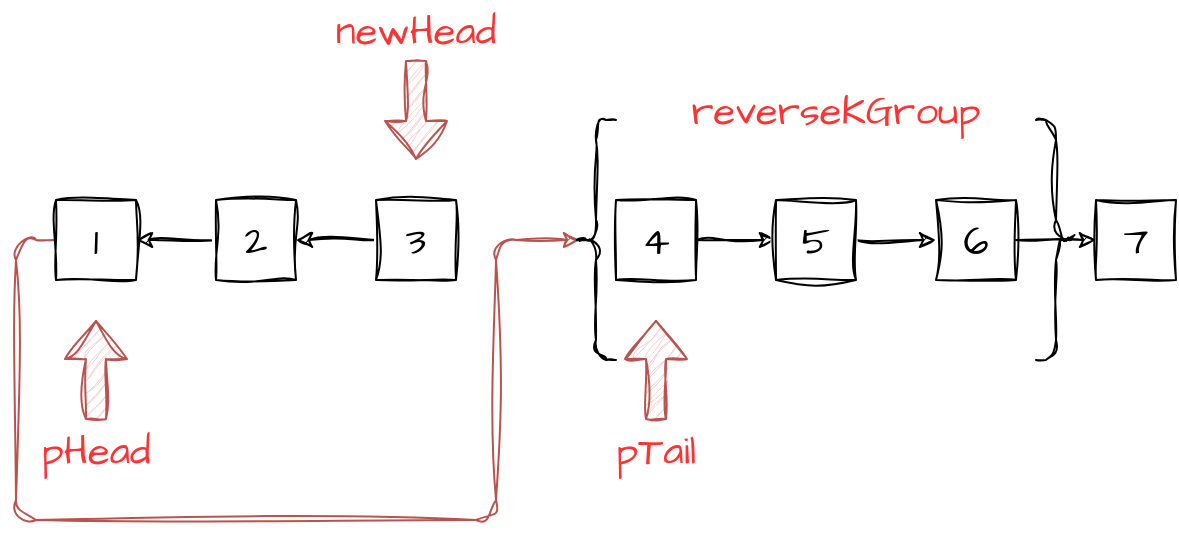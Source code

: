 <mxfile version="21.2.9" type="github">
  <diagram name="第 1 页" id="Vaqggwr5s22QF_AvwrY3">
    <mxGraphModel dx="776" dy="782" grid="1" gridSize="10" guides="1" tooltips="1" connect="1" arrows="1" fold="1" page="1" pageScale="1" pageWidth="827" pageHeight="1169" math="0" shadow="0">
      <root>
        <mxCell id="0" />
        <mxCell id="1" parent="0" />
        <mxCell id="dwpWOy4cd4-Q7Xh__AXE-28" style="edgeStyle=orthogonalEdgeStyle;rounded=1;sketch=1;hachureGap=4;jiggle=2;curveFitting=1;orthogonalLoop=1;jettySize=auto;html=1;exitX=0;exitY=0.5;exitDx=0;exitDy=0;entryX=0.1;entryY=0.5;entryDx=0;entryDy=0;entryPerimeter=0;fontFamily=Architects Daughter;fontSource=https%3A%2F%2Ffonts.googleapis.com%2Fcss%3Ffamily%3DArchitects%2BDaughter;fontSize=16;fillColor=#f8cecc;strokeColor=#b85450;" edge="1" parent="1" source="dwpWOy4cd4-Q7Xh__AXE-1" target="dwpWOy4cd4-Q7Xh__AXE-25">
          <mxGeometry relative="1" as="geometry">
            <Array as="points">
              <mxPoint x="60" y="260" />
              <mxPoint x="60" y="400" />
              <mxPoint x="300" y="400" />
              <mxPoint x="300" y="260" />
            </Array>
          </mxGeometry>
        </mxCell>
        <mxCell id="dwpWOy4cd4-Q7Xh__AXE-1" value="1" style="whiteSpace=wrap;html=1;aspect=fixed;sketch=1;hachureGap=4;jiggle=2;curveFitting=1;fontFamily=Architects Daughter;fontSource=https%3A%2F%2Ffonts.googleapis.com%2Fcss%3Ffamily%3DArchitects%2BDaughter;fontSize=20;" vertex="1" parent="1">
          <mxGeometry x="80" y="240" width="40" height="40" as="geometry" />
        </mxCell>
        <mxCell id="dwpWOy4cd4-Q7Xh__AXE-8" style="edgeStyle=orthogonalEdgeStyle;rounded=0;sketch=1;hachureGap=4;jiggle=2;curveFitting=1;orthogonalLoop=1;jettySize=auto;html=1;exitX=0;exitY=0.5;exitDx=0;exitDy=0;entryX=1;entryY=0.5;entryDx=0;entryDy=0;fontFamily=Architects Daughter;fontSource=https%3A%2F%2Ffonts.googleapis.com%2Fcss%3Ffamily%3DArchitects%2BDaughter;fontSize=16;" edge="1" parent="1" source="dwpWOy4cd4-Q7Xh__AXE-2" target="dwpWOy4cd4-Q7Xh__AXE-1">
          <mxGeometry relative="1" as="geometry" />
        </mxCell>
        <mxCell id="dwpWOy4cd4-Q7Xh__AXE-2" value="2" style="whiteSpace=wrap;html=1;aspect=fixed;sketch=1;hachureGap=4;jiggle=2;curveFitting=1;fontFamily=Architects Daughter;fontSource=https%3A%2F%2Ffonts.googleapis.com%2Fcss%3Ffamily%3DArchitects%2BDaughter;fontSize=20;" vertex="1" parent="1">
          <mxGeometry x="160" y="240" width="40" height="40" as="geometry" />
        </mxCell>
        <mxCell id="dwpWOy4cd4-Q7Xh__AXE-9" style="edgeStyle=orthogonalEdgeStyle;rounded=0;sketch=1;hachureGap=4;jiggle=2;curveFitting=1;orthogonalLoop=1;jettySize=auto;html=1;exitX=0;exitY=0.5;exitDx=0;exitDy=0;entryX=1;entryY=0.5;entryDx=0;entryDy=0;fontFamily=Architects Daughter;fontSource=https%3A%2F%2Ffonts.googleapis.com%2Fcss%3Ffamily%3DArchitects%2BDaughter;fontSize=16;" edge="1" parent="1" source="dwpWOy4cd4-Q7Xh__AXE-3" target="dwpWOy4cd4-Q7Xh__AXE-2">
          <mxGeometry relative="1" as="geometry" />
        </mxCell>
        <mxCell id="dwpWOy4cd4-Q7Xh__AXE-3" value="3" style="whiteSpace=wrap;html=1;aspect=fixed;sketch=1;hachureGap=4;jiggle=2;curveFitting=1;fontFamily=Architects Daughter;fontSource=https%3A%2F%2Ffonts.googleapis.com%2Fcss%3Ffamily%3DArchitects%2BDaughter;fontSize=20;" vertex="1" parent="1">
          <mxGeometry x="240" y="240" width="40" height="40" as="geometry" />
        </mxCell>
        <mxCell id="dwpWOy4cd4-Q7Xh__AXE-22" style="edgeStyle=orthogonalEdgeStyle;rounded=0;sketch=1;hachureGap=4;jiggle=2;curveFitting=1;orthogonalLoop=1;jettySize=auto;html=1;exitX=1;exitY=0.5;exitDx=0;exitDy=0;fontFamily=Architects Daughter;fontSource=https%3A%2F%2Ffonts.googleapis.com%2Fcss%3Ffamily%3DArchitects%2BDaughter;fontSize=16;" edge="1" parent="1" source="dwpWOy4cd4-Q7Xh__AXE-4" target="dwpWOy4cd4-Q7Xh__AXE-5">
          <mxGeometry relative="1" as="geometry" />
        </mxCell>
        <mxCell id="dwpWOy4cd4-Q7Xh__AXE-4" value="4" style="whiteSpace=wrap;html=1;aspect=fixed;sketch=1;hachureGap=4;jiggle=2;curveFitting=1;fontFamily=Architects Daughter;fontSource=https%3A%2F%2Ffonts.googleapis.com%2Fcss%3Ffamily%3DArchitects%2BDaughter;fontSize=20;" vertex="1" parent="1">
          <mxGeometry x="360" y="240" width="40" height="40" as="geometry" />
        </mxCell>
        <mxCell id="dwpWOy4cd4-Q7Xh__AXE-23" style="edgeStyle=orthogonalEdgeStyle;rounded=0;sketch=1;hachureGap=4;jiggle=2;curveFitting=1;orthogonalLoop=1;jettySize=auto;html=1;exitX=1;exitY=0.5;exitDx=0;exitDy=0;fontFamily=Architects Daughter;fontSource=https%3A%2F%2Ffonts.googleapis.com%2Fcss%3Ffamily%3DArchitects%2BDaughter;fontSize=16;" edge="1" parent="1" source="dwpWOy4cd4-Q7Xh__AXE-5" target="dwpWOy4cd4-Q7Xh__AXE-6">
          <mxGeometry relative="1" as="geometry" />
        </mxCell>
        <mxCell id="dwpWOy4cd4-Q7Xh__AXE-5" value="5" style="whiteSpace=wrap;html=1;aspect=fixed;sketch=1;hachureGap=4;jiggle=2;curveFitting=1;fontFamily=Architects Daughter;fontSource=https%3A%2F%2Ffonts.googleapis.com%2Fcss%3Ffamily%3DArchitects%2BDaughter;fontSize=20;" vertex="1" parent="1">
          <mxGeometry x="440" y="240" width="40" height="40" as="geometry" />
        </mxCell>
        <mxCell id="dwpWOy4cd4-Q7Xh__AXE-24" style="edgeStyle=orthogonalEdgeStyle;rounded=0;sketch=1;hachureGap=4;jiggle=2;curveFitting=1;orthogonalLoop=1;jettySize=auto;html=1;exitX=1;exitY=0.5;exitDx=0;exitDy=0;entryX=0;entryY=0.5;entryDx=0;entryDy=0;fontFamily=Architects Daughter;fontSource=https%3A%2F%2Ffonts.googleapis.com%2Fcss%3Ffamily%3DArchitects%2BDaughter;fontSize=16;" edge="1" parent="1" source="dwpWOy4cd4-Q7Xh__AXE-6" target="dwpWOy4cd4-Q7Xh__AXE-7">
          <mxGeometry relative="1" as="geometry" />
        </mxCell>
        <mxCell id="dwpWOy4cd4-Q7Xh__AXE-6" value="6" style="whiteSpace=wrap;html=1;aspect=fixed;sketch=1;hachureGap=4;jiggle=2;curveFitting=1;fontFamily=Architects Daughter;fontSource=https%3A%2F%2Ffonts.googleapis.com%2Fcss%3Ffamily%3DArchitects%2BDaughter;fontSize=20;" vertex="1" parent="1">
          <mxGeometry x="520" y="240" width="40" height="40" as="geometry" />
        </mxCell>
        <mxCell id="dwpWOy4cd4-Q7Xh__AXE-7" value="7" style="whiteSpace=wrap;html=1;aspect=fixed;sketch=1;hachureGap=4;jiggle=2;curveFitting=1;fontFamily=Architects Daughter;fontSource=https%3A%2F%2Ffonts.googleapis.com%2Fcss%3Ffamily%3DArchitects%2BDaughter;fontSize=20;" vertex="1" parent="1">
          <mxGeometry x="600" y="240" width="40" height="40" as="geometry" />
        </mxCell>
        <mxCell id="dwpWOy4cd4-Q7Xh__AXE-15" value="" style="group" vertex="1" connectable="0" parent="1">
          <mxGeometry x="350" y="300" width="60" height="80" as="geometry" />
        </mxCell>
        <mxCell id="dwpWOy4cd4-Q7Xh__AXE-10" value="" style="shape=flexArrow;endArrow=classic;html=1;rounded=0;sketch=1;hachureGap=4;jiggle=2;curveFitting=1;fontFamily=Architects Daughter;fontSource=https%3A%2F%2Ffonts.googleapis.com%2Fcss%3Ffamily%3DArchitects%2BDaughter;fontSize=16;strokeColor=#b85450;fillColor=#f8cecc;" edge="1" parent="dwpWOy4cd4-Q7Xh__AXE-15">
          <mxGeometry width="50" height="50" relative="1" as="geometry">
            <mxPoint x="30" y="50" as="sourcePoint" />
            <mxPoint x="30" as="targetPoint" />
          </mxGeometry>
        </mxCell>
        <mxCell id="dwpWOy4cd4-Q7Xh__AXE-11" value="pTail" style="text;html=1;strokeColor=none;fillColor=none;align=center;verticalAlign=middle;whiteSpace=wrap;rounded=0;fontSize=20;fontFamily=Architects Daughter;fontColor=#FF3333;" vertex="1" parent="dwpWOy4cd4-Q7Xh__AXE-15">
          <mxGeometry y="50" width="60" height="30" as="geometry" />
        </mxCell>
        <mxCell id="dwpWOy4cd4-Q7Xh__AXE-16" value="" style="group" vertex="1" connectable="0" parent="1">
          <mxGeometry x="70" y="300" width="60" height="80" as="geometry" />
        </mxCell>
        <mxCell id="dwpWOy4cd4-Q7Xh__AXE-17" value="" style="shape=flexArrow;endArrow=classic;html=1;rounded=0;sketch=1;hachureGap=4;jiggle=2;curveFitting=1;fontFamily=Architects Daughter;fontSource=https%3A%2F%2Ffonts.googleapis.com%2Fcss%3Ffamily%3DArchitects%2BDaughter;fontSize=16;strokeColor=#b85450;fillColor=#f8cecc;" edge="1" parent="dwpWOy4cd4-Q7Xh__AXE-16">
          <mxGeometry width="50" height="50" relative="1" as="geometry">
            <mxPoint x="30" y="50" as="sourcePoint" />
            <mxPoint x="30" as="targetPoint" />
          </mxGeometry>
        </mxCell>
        <mxCell id="dwpWOy4cd4-Q7Xh__AXE-18" value="pHead" style="text;html=1;strokeColor=none;fillColor=none;align=center;verticalAlign=middle;whiteSpace=wrap;rounded=0;fontSize=20;fontFamily=Architects Daughter;fontColor=#FF3333;" vertex="1" parent="dwpWOy4cd4-Q7Xh__AXE-16">
          <mxGeometry y="50" width="60" height="30" as="geometry" />
        </mxCell>
        <mxCell id="dwpWOy4cd4-Q7Xh__AXE-19" value="" style="group;direction=east;" vertex="1" connectable="0" parent="1">
          <mxGeometry x="230" y="140" width="60" height="80" as="geometry" />
        </mxCell>
        <mxCell id="dwpWOy4cd4-Q7Xh__AXE-20" value="" style="shape=flexArrow;endArrow=classic;html=1;rounded=0;sketch=1;hachureGap=4;jiggle=2;curveFitting=1;fontFamily=Architects Daughter;fontSource=https%3A%2F%2Ffonts.googleapis.com%2Fcss%3Ffamily%3DArchitects%2BDaughter;fontSize=16;strokeColor=#b85450;fillColor=#f8cecc;" edge="1" parent="dwpWOy4cd4-Q7Xh__AXE-19">
          <mxGeometry width="50" height="50" relative="1" as="geometry">
            <mxPoint x="30" y="30" as="sourcePoint" />
            <mxPoint x="30" y="80" as="targetPoint" />
          </mxGeometry>
        </mxCell>
        <mxCell id="dwpWOy4cd4-Q7Xh__AXE-21" value="newHead" style="text;html=1;strokeColor=none;fillColor=none;align=center;verticalAlign=middle;whiteSpace=wrap;rounded=0;fontSize=20;fontFamily=Architects Daughter;fontColor=#FF3333;" vertex="1" parent="dwpWOy4cd4-Q7Xh__AXE-19">
          <mxGeometry width="60" height="30" as="geometry" />
        </mxCell>
        <mxCell id="dwpWOy4cd4-Q7Xh__AXE-25" value="" style="shape=curlyBracket;whiteSpace=wrap;html=1;rounded=1;labelPosition=left;verticalLabelPosition=middle;align=right;verticalAlign=middle;sketch=1;hachureGap=4;jiggle=2;curveFitting=1;fontFamily=Architects Daughter;fontSource=https%3A%2F%2Ffonts.googleapis.com%2Fcss%3Ffamily%3DArchitects%2BDaughter;fontSize=20;" vertex="1" parent="1">
          <mxGeometry x="340" y="200" width="20" height="120" as="geometry" />
        </mxCell>
        <mxCell id="dwpWOy4cd4-Q7Xh__AXE-26" value="" style="shape=curlyBracket;whiteSpace=wrap;html=1;rounded=1;flipH=1;labelPosition=right;verticalLabelPosition=middle;align=left;verticalAlign=middle;sketch=1;hachureGap=4;jiggle=2;curveFitting=1;fontFamily=Architects Daughter;fontSource=https%3A%2F%2Ffonts.googleapis.com%2Fcss%3Ffamily%3DArchitects%2BDaughter;fontSize=20;" vertex="1" parent="1">
          <mxGeometry x="570" y="200" width="20" height="120" as="geometry" />
        </mxCell>
        <mxCell id="dwpWOy4cd4-Q7Xh__AXE-27" value="reverseKGroup" style="text;html=1;strokeColor=none;fillColor=none;align=center;verticalAlign=middle;whiteSpace=wrap;rounded=0;fontSize=20;fontFamily=Architects Daughter;fontColor=#FF3333;" vertex="1" parent="1">
          <mxGeometry x="440" y="180" width="60" height="30" as="geometry" />
        </mxCell>
      </root>
    </mxGraphModel>
  </diagram>
</mxfile>
